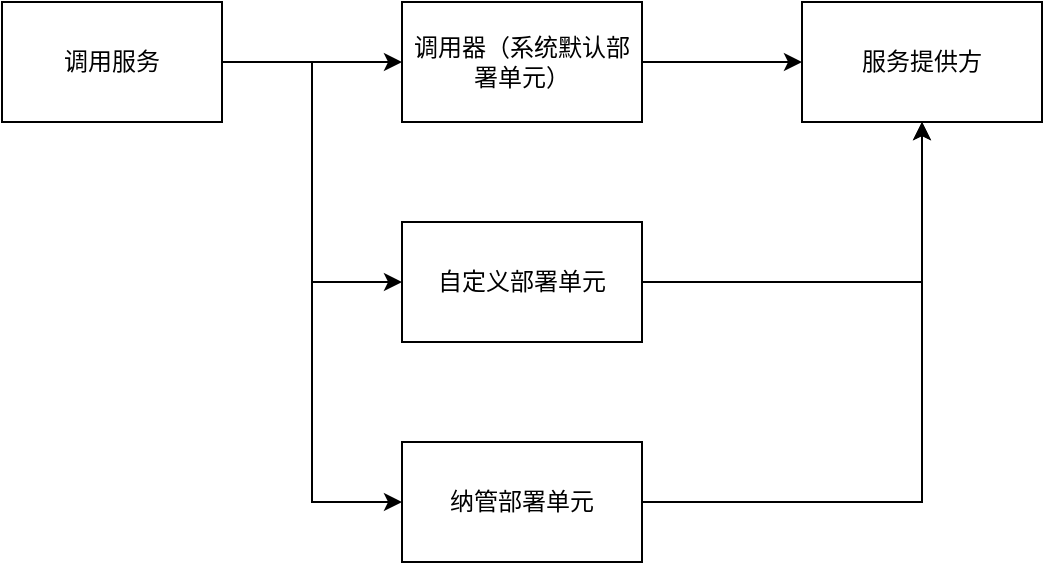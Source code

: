 <mxfile version="14.8.0" type="device"><diagram id="mMq6zP7kbv1xu-Ik0gKE" name="Page-1"><mxGraphModel dx="1298" dy="834" grid="1" gridSize="10" guides="1" tooltips="1" connect="1" arrows="1" fold="1" page="1" pageScale="1" pageWidth="827" pageHeight="1169" math="0" shadow="0"><root><mxCell id="0"/><mxCell id="1" parent="0"/><mxCell id="wOBWWVgMSlV4J2qOiNlZ-3" value="" style="edgeStyle=orthogonalEdgeStyle;rounded=0;orthogonalLoop=1;jettySize=auto;html=1;" parent="1" source="wOBWWVgMSlV4J2qOiNlZ-1" target="wOBWWVgMSlV4J2qOiNlZ-2" edge="1"><mxGeometry relative="1" as="geometry"/></mxCell><mxCell id="wOBWWVgMSlV4J2qOiNlZ-10" style="edgeStyle=orthogonalEdgeStyle;rounded=0;orthogonalLoop=1;jettySize=auto;html=1;entryX=0;entryY=0.5;entryDx=0;entryDy=0;" parent="1" source="wOBWWVgMSlV4J2qOiNlZ-1" target="wOBWWVgMSlV4J2qOiNlZ-8" edge="1"><mxGeometry relative="1" as="geometry"/></mxCell><mxCell id="wOBWWVgMSlV4J2qOiNlZ-11" style="edgeStyle=orthogonalEdgeStyle;rounded=0;orthogonalLoop=1;jettySize=auto;html=1;entryX=0;entryY=0.5;entryDx=0;entryDy=0;" parent="1" source="wOBWWVgMSlV4J2qOiNlZ-1" target="wOBWWVgMSlV4J2qOiNlZ-7" edge="1"><mxGeometry relative="1" as="geometry"/></mxCell><mxCell id="wOBWWVgMSlV4J2qOiNlZ-1" value="调用服务" style="rounded=0;whiteSpace=wrap;html=1;direction=west;" parent="1" vertex="1"><mxGeometry x="154" y="190" width="110" height="60" as="geometry"/></mxCell><mxCell id="wOBWWVgMSlV4J2qOiNlZ-6" value="" style="edgeStyle=orthogonalEdgeStyle;rounded=0;orthogonalLoop=1;jettySize=auto;html=1;" parent="1" source="wOBWWVgMSlV4J2qOiNlZ-2" target="wOBWWVgMSlV4J2qOiNlZ-5" edge="1"><mxGeometry relative="1" as="geometry"/></mxCell><mxCell id="wOBWWVgMSlV4J2qOiNlZ-2" value="调用器（系统默认部署单元）" style="rounded=0;whiteSpace=wrap;html=1;" parent="1" vertex="1"><mxGeometry x="354" y="190" width="120" height="60" as="geometry"/></mxCell><mxCell id="wOBWWVgMSlV4J2qOiNlZ-5" value="服务提供方" style="rounded=0;whiteSpace=wrap;html=1;" parent="1" vertex="1"><mxGeometry x="554" y="190" width="120" height="60" as="geometry"/></mxCell><mxCell id="wOBWWVgMSlV4J2qOiNlZ-13" style="edgeStyle=orthogonalEdgeStyle;rounded=0;orthogonalLoop=1;jettySize=auto;html=1;entryX=0.5;entryY=1;entryDx=0;entryDy=0;" parent="1" source="wOBWWVgMSlV4J2qOiNlZ-7" target="wOBWWVgMSlV4J2qOiNlZ-5" edge="1"><mxGeometry relative="1" as="geometry"/></mxCell><mxCell id="wOBWWVgMSlV4J2qOiNlZ-7" value="纳管部署单元" style="rounded=0;whiteSpace=wrap;html=1;" parent="1" vertex="1"><mxGeometry x="354" y="410" width="120" height="60" as="geometry"/></mxCell><mxCell id="wOBWWVgMSlV4J2qOiNlZ-12" style="edgeStyle=orthogonalEdgeStyle;rounded=0;orthogonalLoop=1;jettySize=auto;html=1;" parent="1" source="wOBWWVgMSlV4J2qOiNlZ-8" target="wOBWWVgMSlV4J2qOiNlZ-5" edge="1"><mxGeometry relative="1" as="geometry"/></mxCell><mxCell id="wOBWWVgMSlV4J2qOiNlZ-8" value="自定义部署单元" style="rounded=0;whiteSpace=wrap;html=1;" parent="1" vertex="1"><mxGeometry x="354" y="300" width="120" height="60" as="geometry"/></mxCell></root></mxGraphModel></diagram></mxfile>